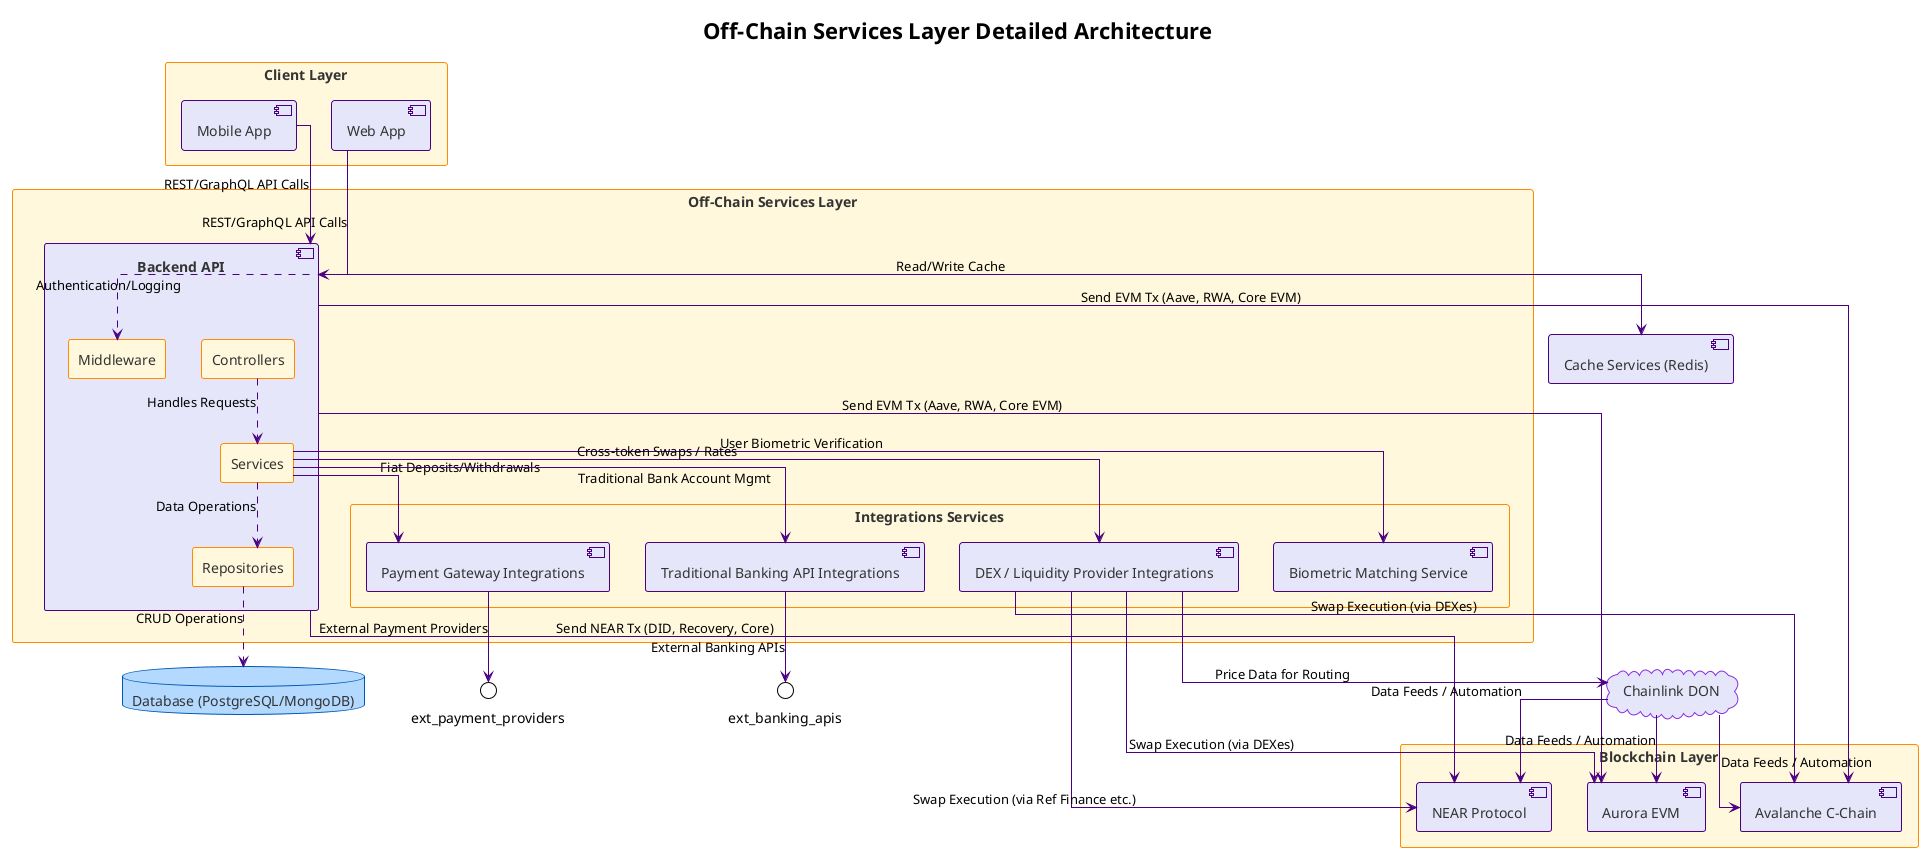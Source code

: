 @startuml
!theme plain

skinparam component {
  BorderColor #4B0082
  BackgroundColor #E6E6FA
  ArrowColor #4B0082
  FontColor #333
  FontSize 14
}
skinparam database {
  BorderColor #0056B3
  BackgroundColor #B3D9FF
  ArrowColor #0056B3
  FontColor #333
  FontSize 14
}
skinparam cloud {
  BorderColor #8A2BE2
  BackgroundColor #E6E6FA
  ArrowColor #8A2BE2
  FontColor #333
  FontSize 14
}
skinparam rectangle {
  BorderColor #FF8C00
  BackgroundColor #FFF8DC
  ArrowColor #FF8C00
  FontColor #333
  FontSize 14
}

' Enforce straight lines for all connections
skinparam linetype ortho

title Off-Chain Services Layer Detailed Architecture

rectangle "Client Layer" as client_layer {
  component "Web App" as web_app
  component "Mobile App" as mobile_app
}

rectangle "Off-Chain Services Layer" as offchain_services_layer {
  component "Backend API" as backend_api {
    rectangle "Controllers" as controllers
    rectangle "Services" as backend_services
    rectangle "Repositories" as repositories
    rectangle "Middleware" as middleware
  }

  rectangle "Integrations Services" as integrations_services {
    component "Biometric Matching Service" as biometric_service
    component "Payment Gateway Integrations" as payment_gateway
    component "Traditional Banking API Integrations" as traditional_api
    component "DEX / Liquidity Provider Integrations" as dex_integrations
  }
}

database "Database (PostgreSQL/MongoDB)" as db
component "Cache Services (Redis)" as cache_services
cloud "Chainlink DON" as chainlink_don

rectangle "Blockchain Layer" as blockchain_layer {
  component "NEAR Protocol" as near_protocol
  component "Aurora EVM" as aurora_evm
  component "Avalanche C-Chain" as avalanche_c_chain
}

' Client to Backend
web_app --> backend_api : REST/GraphQL API Calls
mobile_app --> backend_api : REST/GraphQL API Calls

' Backend Internal Flows
controllers ..> backend_services : Handles Requests
backend_services ..> repositories : Data Operations
repositories ..> db : CRUD Operations
backend_api ..> middleware : Authentication/Logging
backend_api --> cache_services : Read/Write Cache

' Backend to Integrations
backend_services --> biometric_service : User Biometric Verification
backend_services --> payment_gateway : Fiat Deposits/Withdrawals
backend_services --> traditional_api : Traditional Bank Account Mgmt
backend_services --> dex_integrations : Cross-token Swaps / Rates

' Integrations to External/Blockchain
payment_gateway --> ext_payment_providers : External Payment Providers
traditional_api --> ext_banking_apis : External Banking APIs
dex_integrations --> near_protocol : Swap Execution (via Ref Finance etc.)
dex_integrations --> aurora_evm : Swap Execution (via DEXes)
dex_integrations --> avalanche_c_chain : Swap Execution (via DEXes)
dex_integrations --> chainlink_don : Price Data for Routing

' Backend to Blockchain (Direct Smart Contract Interaction)
backend_api --> near_protocol : Send NEAR Tx (DID, Recovery, Core)
backend_api --> aurora_evm : Send EVM Tx (Aave, RWA, Core EVM)
backend_api --> avalanche_c_chain : Send EVM Tx (Aave, RWA, Core EVM)

' Oracles
chainlink_don --> near_protocol : Data Feeds / Automation
chainlink_don --> aurora_evm : Data Feeds / Automation
chainlink_don --> avalanche_c_chain : Data Feeds / Automation

@enduml
